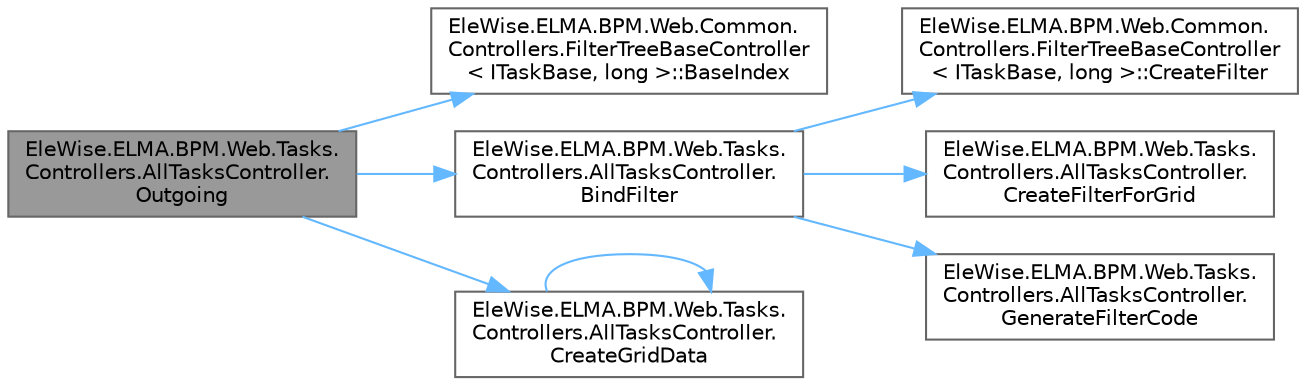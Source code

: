 digraph "EleWise.ELMA.BPM.Web.Tasks.Controllers.AllTasksController.Outgoing"
{
 // LATEX_PDF_SIZE
  bgcolor="transparent";
  edge [fontname=Helvetica,fontsize=10,labelfontname=Helvetica,labelfontsize=10];
  node [fontname=Helvetica,fontsize=10,shape=box,height=0.2,width=0.4];
  rankdir="LR";
  Node1 [id="Node000001",label="EleWise.ELMA.BPM.Web.Tasks.\lControllers.AllTasksController.\lOutgoing",height=0.2,width=0.4,color="gray40", fillcolor="grey60", style="filled", fontcolor="black",tooltip="Страница фильтрации исходящих задач"];
  Node1 -> Node2 [id="edge1_Node000001_Node000002",color="steelblue1",style="solid",tooltip=" "];
  Node2 [id="Node000002",label="EleWise.ELMA.BPM.Web.Common.\lControllers.FilterTreeBaseController\l\< ITaskBase, long \>::BaseIndex",height=0.2,width=0.4,color="grey40", fillcolor="white", style="filled",URL="$class_ele_wise_1_1_e_l_m_a_1_1_b_p_m_1_1_web_1_1_common_1_1_controllers_1_1_filter_tree_base_controller.html#af5574be215a940b56c2db50299e71907",tooltip=" "];
  Node1 -> Node3 [id="edge2_Node000001_Node000003",color="steelblue1",style="solid",tooltip=" "];
  Node3 [id="Node000003",label="EleWise.ELMA.BPM.Web.Tasks.\lControllers.AllTasksController.\lBindFilter",height=0.2,width=0.4,color="grey40", fillcolor="white", style="filled",URL="$class_ele_wise_1_1_e_l_m_a_1_1_b_p_m_1_1_web_1_1_tasks_1_1_controllers_1_1_all_tasks_controller.html#a2b9fc76b5bc06af4c4687574efb0bdc5",tooltip=" "];
  Node3 -> Node4 [id="edge3_Node000003_Node000004",color="steelblue1",style="solid",tooltip=" "];
  Node4 [id="Node000004",label="EleWise.ELMA.BPM.Web.Common.\lControllers.FilterTreeBaseController\l\< ITaskBase, long \>::CreateFilter",height=0.2,width=0.4,color="grey40", fillcolor="white", style="filled",URL="$class_ele_wise_1_1_e_l_m_a_1_1_b_p_m_1_1_web_1_1_common_1_1_controllers_1_1_filter_tree_base_controller.html#a194bba988acbc359f97632c0d5986597",tooltip=" "];
  Node3 -> Node5 [id="edge4_Node000003_Node000005",color="steelblue1",style="solid",tooltip=" "];
  Node5 [id="Node000005",label="EleWise.ELMA.BPM.Web.Tasks.\lControllers.AllTasksController.\lCreateFilterForGrid",height=0.2,width=0.4,color="grey40", fillcolor="white", style="filled",URL="$class_ele_wise_1_1_e_l_m_a_1_1_b_p_m_1_1_web_1_1_tasks_1_1_controllers_1_1_all_tasks_controller.html#a9a6b61545d5b1d54b4cd774da233f8ad",tooltip=" "];
  Node3 -> Node6 [id="edge5_Node000003_Node000006",color="steelblue1",style="solid",tooltip=" "];
  Node6 [id="Node000006",label="EleWise.ELMA.BPM.Web.Tasks.\lControllers.AllTasksController.\lGenerateFilterCode",height=0.2,width=0.4,color="grey40", fillcolor="white", style="filled",URL="$class_ele_wise_1_1_e_l_m_a_1_1_b_p_m_1_1_web_1_1_tasks_1_1_controllers_1_1_all_tasks_controller.html#a11a6bd5ce0ae51a0bb5a2ad6ed1d865c",tooltip=" "];
  Node1 -> Node7 [id="edge6_Node000001_Node000007",color="steelblue1",style="solid",tooltip=" "];
  Node7 [id="Node000007",label="EleWise.ELMA.BPM.Web.Tasks.\lControllers.AllTasksController.\lCreateGridData",height=0.2,width=0.4,color="grey40", fillcolor="white", style="filled",URL="$class_ele_wise_1_1_e_l_m_a_1_1_b_p_m_1_1_web_1_1_tasks_1_1_controllers_1_1_all_tasks_controller.html#a2de594ca48273d05f3ca8b91d60f7935",tooltip=" "];
  Node7 -> Node7 [id="edge7_Node000007_Node000007",color="steelblue1",style="solid",tooltip=" "];
}
